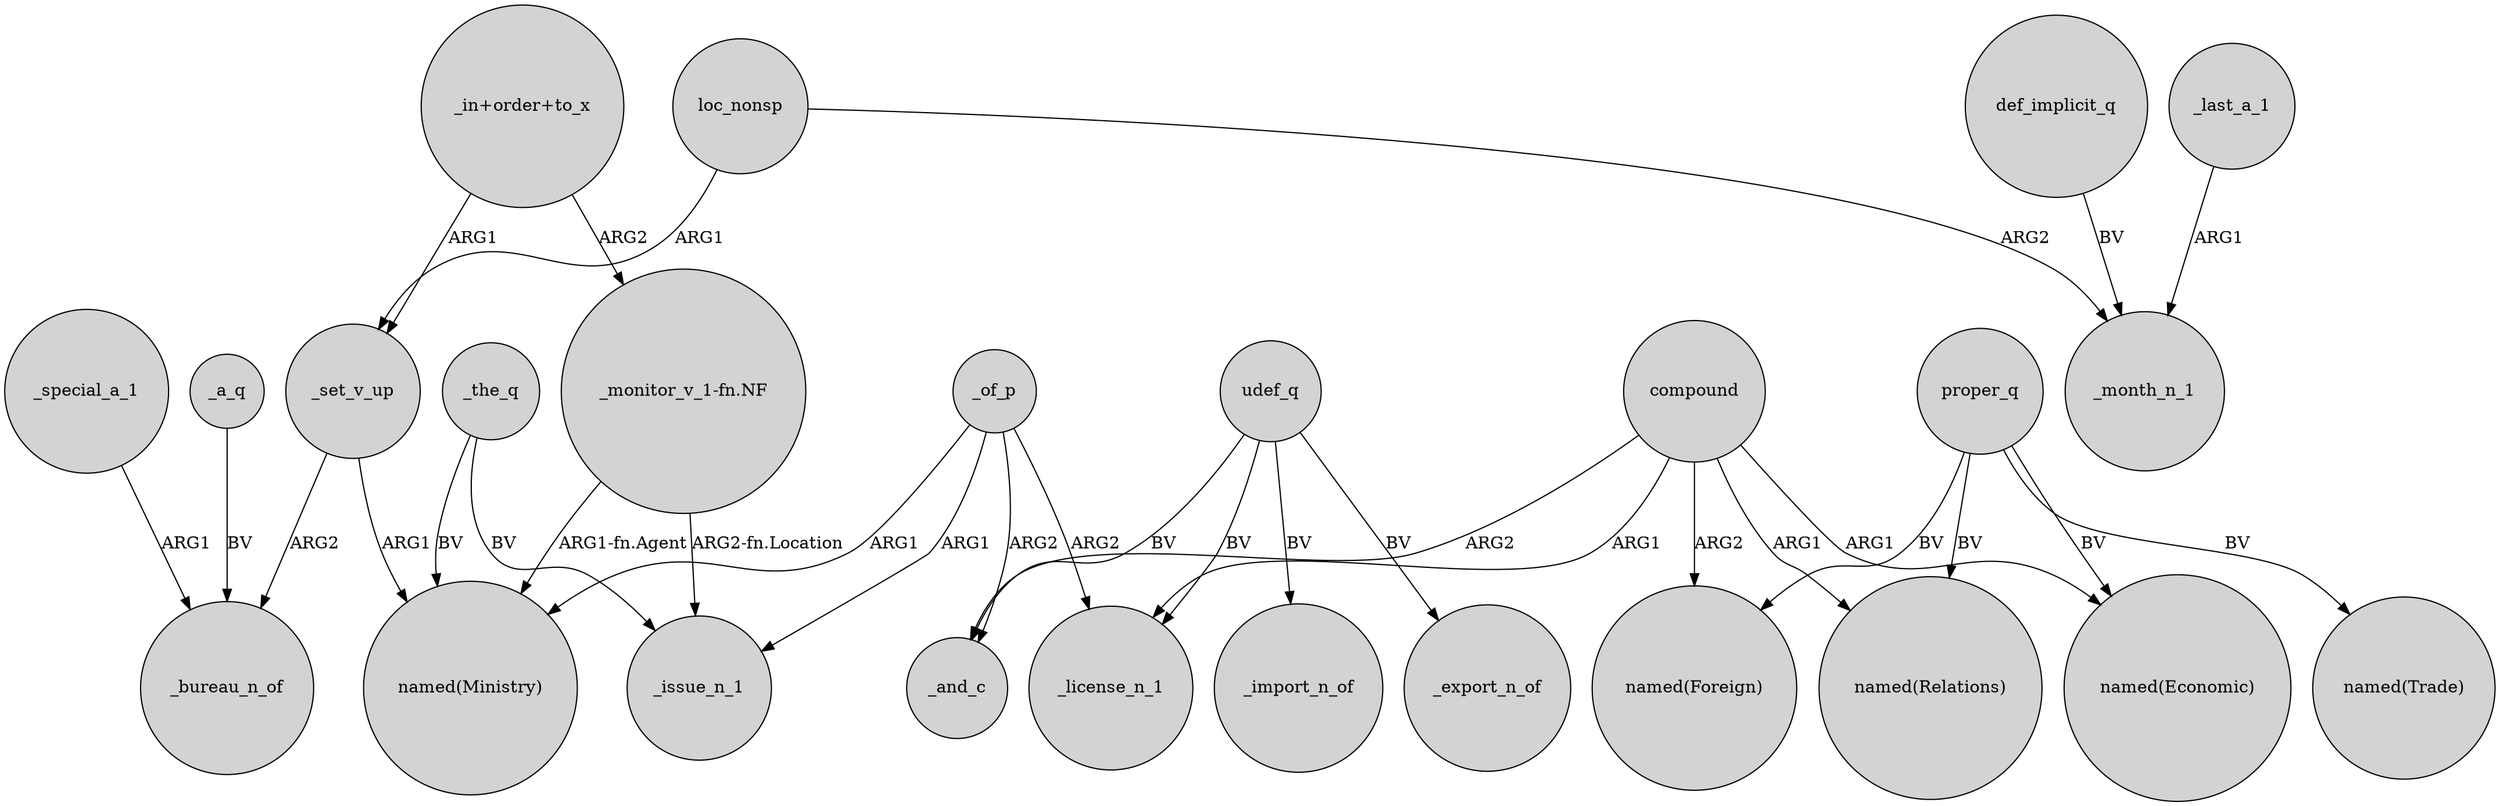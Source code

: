 digraph {
	node [shape=circle style=filled]
	_set_v_up -> _bureau_n_of [label=ARG2]
	def_implicit_q -> _month_n_1 [label=BV]
	compound -> "named(Foreign)" [label=ARG2]
	_special_a_1 -> _bureau_n_of [label=ARG1]
	proper_q -> "named(Economic)" [label=BV]
	proper_q -> "named(Foreign)" [label=BV]
	"_monitor_v_1-fn.NF" -> "named(Ministry)" [label="ARG1-fn.Agent"]
	_set_v_up -> "named(Ministry)" [label=ARG1]
	_of_p -> _and_c [label=ARG2]
	proper_q -> "named(Trade)" [label=BV]
	_the_q -> _issue_n_1 [label=BV]
	"_monitor_v_1-fn.NF" -> _issue_n_1 [label="ARG2-fn.Location"]
	"_in+order+to_x" -> _set_v_up [label=ARG1]
	_of_p -> _issue_n_1 [label=ARG1]
	_the_q -> "named(Ministry)" [label=BV]
	compound -> _and_c [label=ARG2]
	loc_nonsp -> _set_v_up [label=ARG1]
	_a_q -> _bureau_n_of [label=BV]
	compound -> "named(Relations)" [label=ARG1]
	_of_p -> _license_n_1 [label=ARG2]
	_of_p -> "named(Ministry)" [label=ARG1]
	udef_q -> _export_n_of [label=BV]
	udef_q -> _import_n_of [label=BV]
	compound -> "named(Economic)" [label=ARG1]
	compound -> _license_n_1 [label=ARG1]
	proper_q -> "named(Relations)" [label=BV]
	_last_a_1 -> _month_n_1 [label=ARG1]
	udef_q -> _license_n_1 [label=BV]
	"_in+order+to_x" -> "_monitor_v_1-fn.NF" [label=ARG2]
	loc_nonsp -> _month_n_1 [label=ARG2]
	udef_q -> _and_c [label=BV]
}
